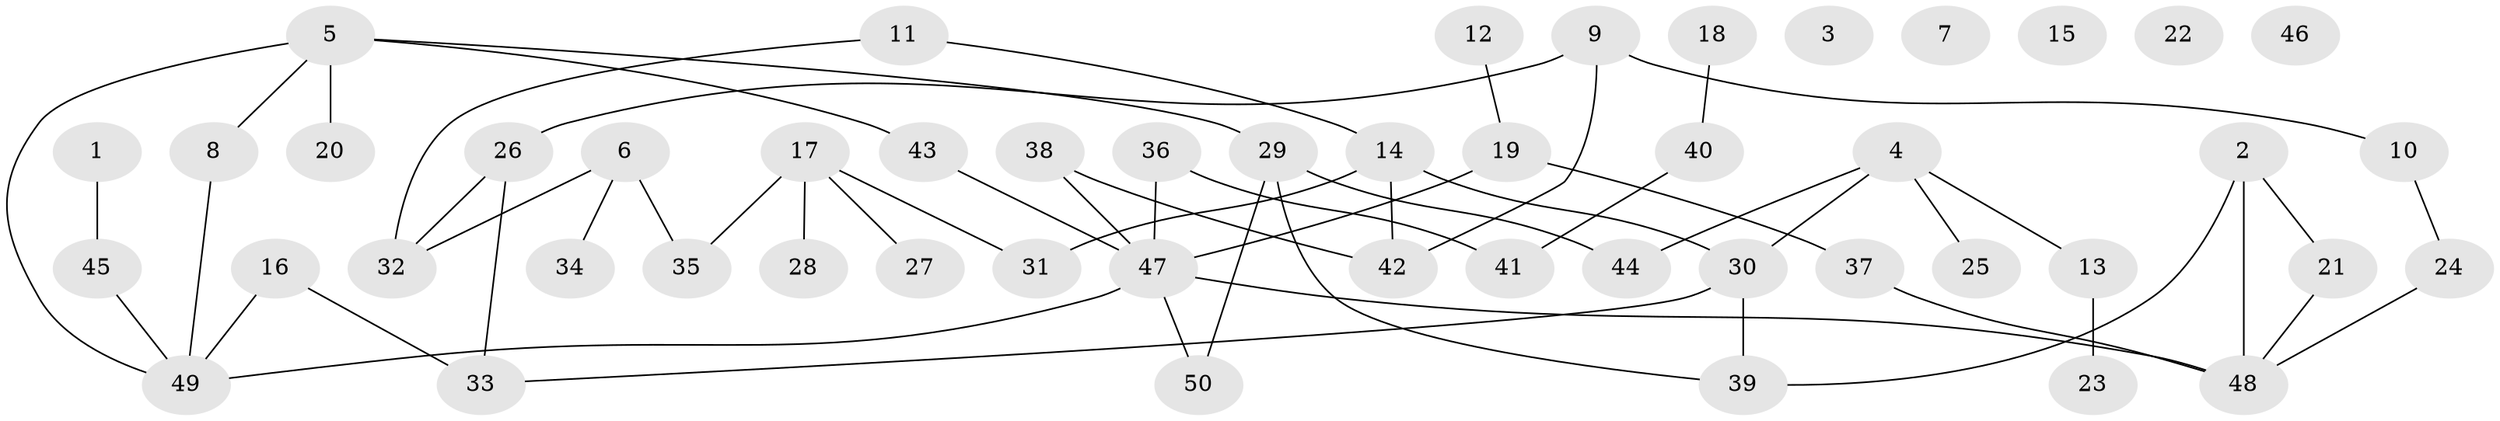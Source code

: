 // coarse degree distribution, {2: 0.35, 4: 0.15, 3: 0.15, 5: 0.15, 1: 0.15, 7: 0.05}
// Generated by graph-tools (version 1.1) at 2025/35/03/04/25 23:35:43]
// undirected, 50 vertices, 57 edges
graph export_dot {
  node [color=gray90,style=filled];
  1;
  2;
  3;
  4;
  5;
  6;
  7;
  8;
  9;
  10;
  11;
  12;
  13;
  14;
  15;
  16;
  17;
  18;
  19;
  20;
  21;
  22;
  23;
  24;
  25;
  26;
  27;
  28;
  29;
  30;
  31;
  32;
  33;
  34;
  35;
  36;
  37;
  38;
  39;
  40;
  41;
  42;
  43;
  44;
  45;
  46;
  47;
  48;
  49;
  50;
  1 -- 45;
  2 -- 21;
  2 -- 39;
  2 -- 48;
  4 -- 13;
  4 -- 25;
  4 -- 30;
  4 -- 44;
  5 -- 8;
  5 -- 20;
  5 -- 29;
  5 -- 43;
  5 -- 49;
  6 -- 32;
  6 -- 34;
  6 -- 35;
  8 -- 49;
  9 -- 10;
  9 -- 26;
  9 -- 42;
  10 -- 24;
  11 -- 14;
  11 -- 32;
  12 -- 19;
  13 -- 23;
  14 -- 30;
  14 -- 31;
  14 -- 42;
  16 -- 33;
  16 -- 49;
  17 -- 27;
  17 -- 28;
  17 -- 31;
  17 -- 35;
  18 -- 40;
  19 -- 37;
  19 -- 47;
  21 -- 48;
  24 -- 48;
  26 -- 32;
  26 -- 33;
  29 -- 39;
  29 -- 44;
  29 -- 50;
  30 -- 33;
  30 -- 39;
  36 -- 41;
  36 -- 47;
  37 -- 48;
  38 -- 42;
  38 -- 47;
  40 -- 41;
  43 -- 47;
  45 -- 49;
  47 -- 48;
  47 -- 49;
  47 -- 50;
}
